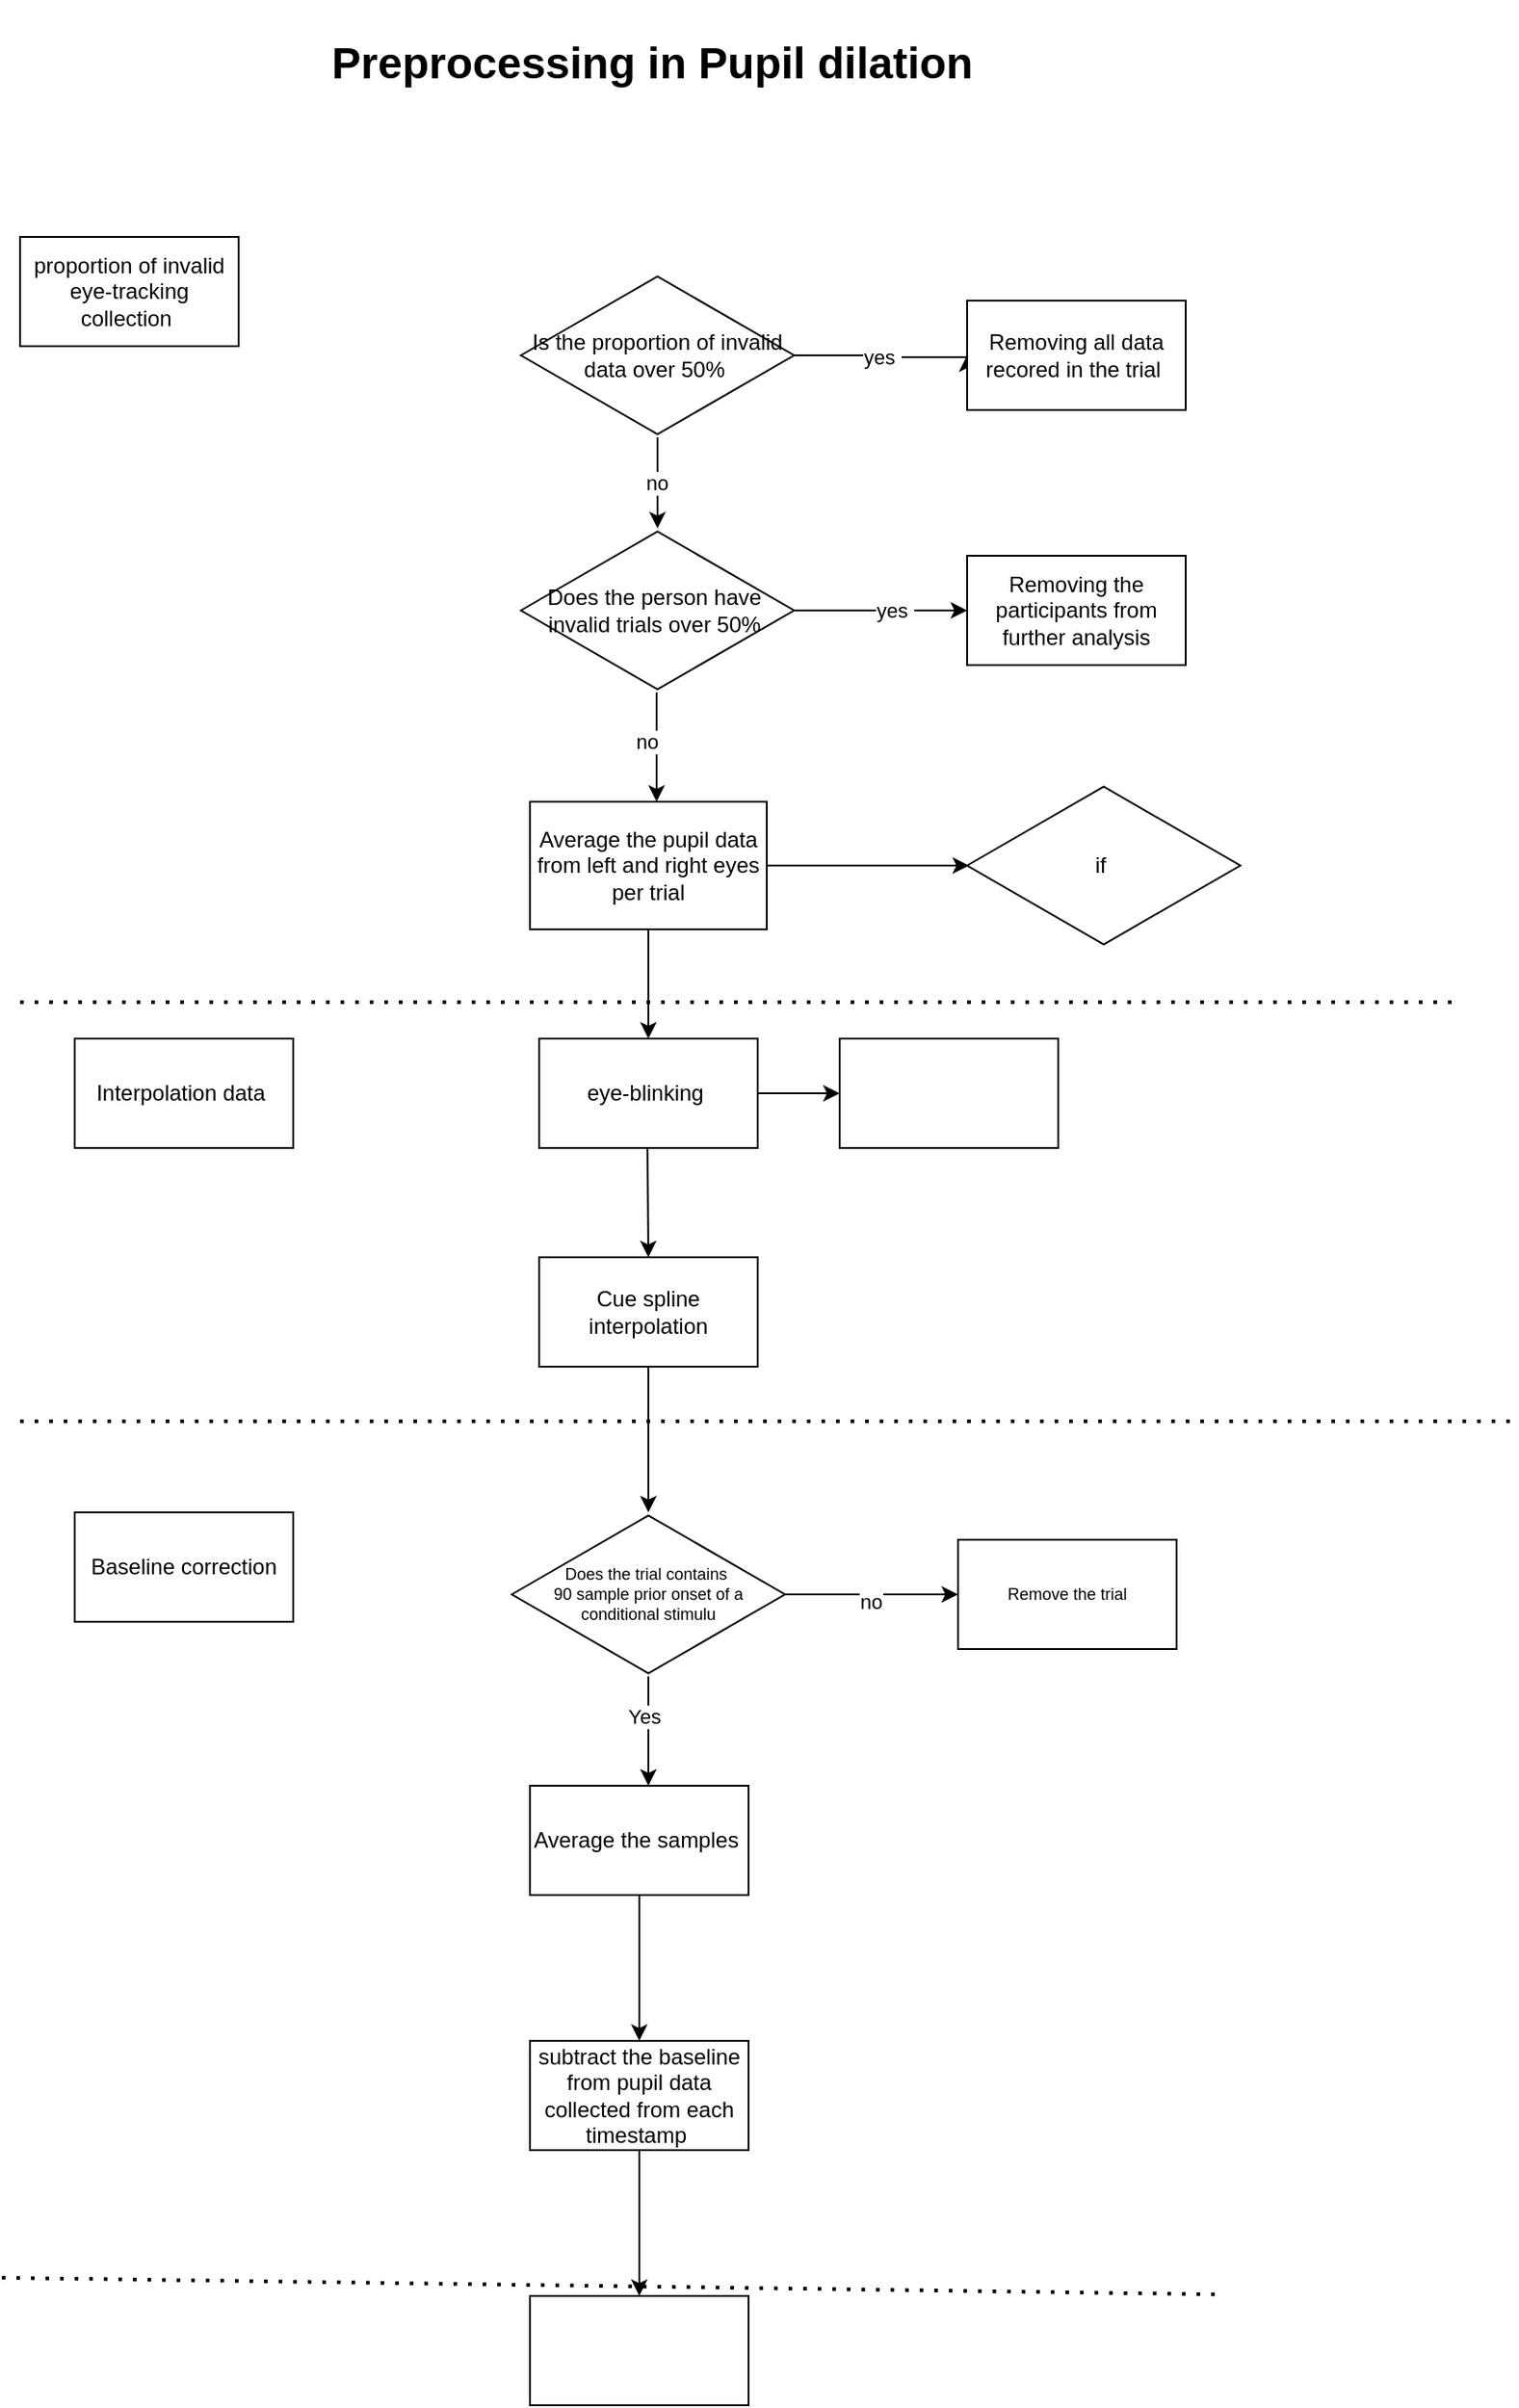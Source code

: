 <mxfile version="21.2.4" type="github">
  <diagram name="第 1 页" id="VAMxYnleN22QML6oUBr0">
    <mxGraphModel dx="2021" dy="766" grid="1" gridSize="10" guides="1" tooltips="1" connect="1" arrows="1" fold="1" page="1" pageScale="1" pageWidth="827" pageHeight="1169" math="0" shadow="0">
      <root>
        <mxCell id="0" />
        <mxCell id="1" parent="0" />
        <mxCell id="qU45uo9Rk5HEbrporvGn-14" value="&lt;h1&gt;Preprocessing in Pupil dilation&amp;nbsp;&lt;/h1&gt;" style="text;html=1;align=center;verticalAlign=middle;resizable=0;points=[];autosize=1;strokeColor=none;fillColor=none;" parent="1" vertex="1">
          <mxGeometry x="160" y="310" width="380" height="70" as="geometry" />
        </mxCell>
        <mxCell id="BT4phYu5JlUOmxXtcWHX-3" value="proportion of invalid eye-tracking collection&amp;nbsp;" style="rounded=0;whiteSpace=wrap;html=1;" vertex="1" parent="1">
          <mxGeometry y="440" width="120" height="60" as="geometry" />
        </mxCell>
        <mxCell id="BT4phYu5JlUOmxXtcWHX-7" value="yes&amp;nbsp;" style="edgeStyle=orthogonalEdgeStyle;rounded=0;orthogonalLoop=1;jettySize=auto;html=1;" edge="1" parent="1" source="BT4phYu5JlUOmxXtcWHX-5">
          <mxGeometry relative="1" as="geometry">
            <mxPoint x="520" y="505" as="targetPoint" />
            <Array as="points">
              <mxPoint x="473" y="505" />
              <mxPoint x="473" y="506" />
            </Array>
          </mxGeometry>
        </mxCell>
        <mxCell id="BT4phYu5JlUOmxXtcWHX-9" value="no&amp;nbsp;" style="edgeStyle=orthogonalEdgeStyle;rounded=0;orthogonalLoop=1;jettySize=auto;html=1;" edge="1" parent="1" source="BT4phYu5JlUOmxXtcWHX-5">
          <mxGeometry relative="1" as="geometry">
            <mxPoint x="350" y="600" as="targetPoint" />
          </mxGeometry>
        </mxCell>
        <mxCell id="BT4phYu5JlUOmxXtcWHX-5" value="Is the proportion of invalid data over 50%&amp;nbsp;" style="html=1;whiteSpace=wrap;aspect=fixed;shape=isoRectangle;" vertex="1" parent="1">
          <mxGeometry x="275" y="460" width="150" height="90" as="geometry" />
        </mxCell>
        <mxCell id="BT4phYu5JlUOmxXtcWHX-8" value="Removing all data recored in the trial&amp;nbsp;" style="rounded=0;whiteSpace=wrap;html=1;" vertex="1" parent="1">
          <mxGeometry x="520" y="475" width="120" height="60" as="geometry" />
        </mxCell>
        <mxCell id="BT4phYu5JlUOmxXtcWHX-12" value="" style="endArrow=none;dashed=1;html=1;dashPattern=1 3;strokeWidth=2;rounded=0;" edge="1" parent="1">
          <mxGeometry width="50" height="50" relative="1" as="geometry">
            <mxPoint y="860" as="sourcePoint" />
            <mxPoint x="790" y="860" as="targetPoint" />
          </mxGeometry>
        </mxCell>
        <mxCell id="BT4phYu5JlUOmxXtcWHX-19" value="yes&amp;nbsp;" style="edgeStyle=orthogonalEdgeStyle;rounded=0;orthogonalLoop=1;jettySize=auto;html=1;entryX=0;entryY=0.5;entryDx=0;entryDy=0;" edge="1" parent="1" source="BT4phYu5JlUOmxXtcWHX-16" target="BT4phYu5JlUOmxXtcWHX-18">
          <mxGeometry x="0.158" relative="1" as="geometry">
            <mxPoint as="offset" />
          </mxGeometry>
        </mxCell>
        <mxCell id="BT4phYu5JlUOmxXtcWHX-24" style="edgeStyle=orthogonalEdgeStyle;rounded=0;orthogonalLoop=1;jettySize=auto;html=1;" edge="1" parent="1">
          <mxGeometry relative="1" as="geometry">
            <mxPoint x="349.5" y="750" as="targetPoint" />
            <mxPoint x="349.5" y="690" as="sourcePoint" />
          </mxGeometry>
        </mxCell>
        <mxCell id="BT4phYu5JlUOmxXtcWHX-25" value="no" style="edgeLabel;html=1;align=center;verticalAlign=middle;resizable=0;points=[];" vertex="1" connectable="0" parent="BT4phYu5JlUOmxXtcWHX-24">
          <mxGeometry x="-0.01" y="-3" relative="1" as="geometry">
            <mxPoint x="-3" y="-3" as="offset" />
          </mxGeometry>
        </mxCell>
        <mxCell id="BT4phYu5JlUOmxXtcWHX-18" value="Removing the participants from further analysis" style="rounded=0;whiteSpace=wrap;html=1;" vertex="1" parent="1">
          <mxGeometry x="520" y="615" width="120" height="60" as="geometry" />
        </mxCell>
        <mxCell id="BT4phYu5JlUOmxXtcWHX-29" value="" style="edgeStyle=orthogonalEdgeStyle;rounded=0;orthogonalLoop=1;jettySize=auto;html=1;" edge="1" parent="1" source="BT4phYu5JlUOmxXtcWHX-22" target="BT4phYu5JlUOmxXtcWHX-28">
          <mxGeometry relative="1" as="geometry" />
        </mxCell>
        <mxCell id="BT4phYu5JlUOmxXtcWHX-37" style="edgeStyle=orthogonalEdgeStyle;rounded=0;orthogonalLoop=1;jettySize=auto;html=1;entryX=0.007;entryY=0.5;entryDx=0;entryDy=0;entryPerimeter=0;" edge="1" parent="1" source="BT4phYu5JlUOmxXtcWHX-22" target="BT4phYu5JlUOmxXtcWHX-36">
          <mxGeometry relative="1" as="geometry" />
        </mxCell>
        <mxCell id="BT4phYu5JlUOmxXtcWHX-22" value="Average the pupil data from left and right eyes per trial" style="rounded=0;whiteSpace=wrap;html=1;" vertex="1" parent="1">
          <mxGeometry x="280" y="750" width="130" height="70" as="geometry" />
        </mxCell>
        <mxCell id="BT4phYu5JlUOmxXtcWHX-16" value="Does the person have&amp;nbsp; invalid trials over 50%&amp;nbsp;" style="html=1;whiteSpace=wrap;aspect=fixed;shape=isoRectangle;" vertex="1" parent="1">
          <mxGeometry x="275" y="600" width="150" height="90" as="geometry" />
        </mxCell>
        <mxCell id="BT4phYu5JlUOmxXtcWHX-38" value="" style="edgeStyle=orthogonalEdgeStyle;rounded=0;orthogonalLoop=1;jettySize=auto;html=1;" edge="1" parent="1" source="BT4phYu5JlUOmxXtcWHX-28" target="BT4phYu5JlUOmxXtcWHX-33">
          <mxGeometry relative="1" as="geometry" />
        </mxCell>
        <mxCell id="BT4phYu5JlUOmxXtcWHX-28" value="eye-blinking&amp;nbsp;" style="rounded=0;whiteSpace=wrap;html=1;" vertex="1" parent="1">
          <mxGeometry x="285" y="880" width="120" height="60" as="geometry" />
        </mxCell>
        <mxCell id="BT4phYu5JlUOmxXtcWHX-30" value="Interpolation data&amp;nbsp;" style="rounded=0;whiteSpace=wrap;html=1;" vertex="1" parent="1">
          <mxGeometry x="30" y="880" width="120" height="60" as="geometry" />
        </mxCell>
        <mxCell id="BT4phYu5JlUOmxXtcWHX-32" value="" style="endArrow=classic;html=1;rounded=0;" edge="1" parent="1">
          <mxGeometry width="50" height="50" relative="1" as="geometry">
            <mxPoint x="344.5" y="940" as="sourcePoint" />
            <mxPoint x="345" y="1000" as="targetPoint" />
          </mxGeometry>
        </mxCell>
        <mxCell id="BT4phYu5JlUOmxXtcWHX-33" value="" style="rounded=0;whiteSpace=wrap;html=1;" vertex="1" parent="1">
          <mxGeometry x="450" y="880" width="120" height="60" as="geometry" />
        </mxCell>
        <mxCell id="BT4phYu5JlUOmxXtcWHX-36" value="if&amp;nbsp;" style="html=1;whiteSpace=wrap;aspect=fixed;shape=isoRectangle;" vertex="1" parent="1">
          <mxGeometry x="520" y="740" width="150" height="90" as="geometry" />
        </mxCell>
        <mxCell id="BT4phYu5JlUOmxXtcWHX-41" value="" style="edgeStyle=orthogonalEdgeStyle;rounded=0;orthogonalLoop=1;jettySize=auto;html=1;" edge="1" parent="1" source="BT4phYu5JlUOmxXtcWHX-39">
          <mxGeometry relative="1" as="geometry">
            <mxPoint x="345" y="1140" as="targetPoint" />
          </mxGeometry>
        </mxCell>
        <mxCell id="BT4phYu5JlUOmxXtcWHX-39" value="Cue spline interpolation" style="rounded=0;whiteSpace=wrap;html=1;" vertex="1" parent="1">
          <mxGeometry x="285" y="1000" width="120" height="60" as="geometry" />
        </mxCell>
        <mxCell id="BT4phYu5JlUOmxXtcWHX-44" value="Baseline correction" style="whiteSpace=wrap;html=1;" vertex="1" parent="1">
          <mxGeometry x="30" y="1140" width="120" height="60" as="geometry" />
        </mxCell>
        <mxCell id="BT4phYu5JlUOmxXtcWHX-46" style="edgeStyle=orthogonalEdgeStyle;rounded=0;orthogonalLoop=1;jettySize=auto;html=1;" edge="1" parent="1" source="BT4phYu5JlUOmxXtcWHX-45">
          <mxGeometry relative="1" as="geometry">
            <mxPoint x="345" y="1290" as="targetPoint" />
          </mxGeometry>
        </mxCell>
        <mxCell id="BT4phYu5JlUOmxXtcWHX-50" value="Yes&amp;nbsp;" style="edgeLabel;html=1;align=center;verticalAlign=middle;resizable=0;points=[];" vertex="1" connectable="0" parent="BT4phYu5JlUOmxXtcWHX-46">
          <mxGeometry x="-0.273" y="-1" relative="1" as="geometry">
            <mxPoint as="offset" />
          </mxGeometry>
        </mxCell>
        <mxCell id="BT4phYu5JlUOmxXtcWHX-48" value="" style="edgeStyle=orthogonalEdgeStyle;rounded=0;orthogonalLoop=1;jettySize=auto;html=1;" edge="1" parent="1" source="BT4phYu5JlUOmxXtcWHX-45" target="BT4phYu5JlUOmxXtcWHX-47">
          <mxGeometry relative="1" as="geometry" />
        </mxCell>
        <mxCell id="BT4phYu5JlUOmxXtcWHX-49" value="no" style="edgeLabel;html=1;align=center;verticalAlign=middle;resizable=0;points=[];" vertex="1" connectable="0" parent="BT4phYu5JlUOmxXtcWHX-48">
          <mxGeometry x="-0.011" y="-4" relative="1" as="geometry">
            <mxPoint as="offset" />
          </mxGeometry>
        </mxCell>
        <mxCell id="BT4phYu5JlUOmxXtcWHX-45" value="Does the trial contains&amp;nbsp;&lt;br style=&quot;font-size: 9px;&quot;&gt;90 sample prior onset of a conditional stimulu" style="html=1;whiteSpace=wrap;aspect=fixed;shape=isoRectangle;fontSize=9;" vertex="1" parent="1">
          <mxGeometry x="270" y="1140" width="150" height="90" as="geometry" />
        </mxCell>
        <mxCell id="BT4phYu5JlUOmxXtcWHX-47" value="Remove the trial" style="whiteSpace=wrap;html=1;fontSize=9;" vertex="1" parent="1">
          <mxGeometry x="515" y="1155" width="120" height="60" as="geometry" />
        </mxCell>
        <mxCell id="BT4phYu5JlUOmxXtcWHX-54" value="" style="edgeStyle=orthogonalEdgeStyle;rounded=0;orthogonalLoop=1;jettySize=auto;html=1;" edge="1" parent="1" source="BT4phYu5JlUOmxXtcWHX-52" target="BT4phYu5JlUOmxXtcWHX-53">
          <mxGeometry relative="1" as="geometry" />
        </mxCell>
        <mxCell id="BT4phYu5JlUOmxXtcWHX-52" value="Average the samples&amp;nbsp;" style="whiteSpace=wrap;html=1;" vertex="1" parent="1">
          <mxGeometry x="280" y="1290" width="120" height="60" as="geometry" />
        </mxCell>
        <mxCell id="BT4phYu5JlUOmxXtcWHX-57" value="" style="edgeStyle=orthogonalEdgeStyle;rounded=0;orthogonalLoop=1;jettySize=auto;html=1;" edge="1" parent="1" source="BT4phYu5JlUOmxXtcWHX-53" target="BT4phYu5JlUOmxXtcWHX-56">
          <mxGeometry relative="1" as="geometry" />
        </mxCell>
        <mxCell id="BT4phYu5JlUOmxXtcWHX-53" value="subtract the baseline from pupil data collected from each timestamp&amp;nbsp;" style="whiteSpace=wrap;html=1;" vertex="1" parent="1">
          <mxGeometry x="280" y="1430" width="120" height="60" as="geometry" />
        </mxCell>
        <mxCell id="BT4phYu5JlUOmxXtcWHX-55" value="" style="endArrow=none;dashed=1;html=1;dashPattern=1 3;strokeWidth=2;rounded=0;" edge="1" parent="1">
          <mxGeometry width="50" height="50" relative="1" as="geometry">
            <mxPoint y="1090" as="sourcePoint" />
            <mxPoint x="820" y="1090" as="targetPoint" />
          </mxGeometry>
        </mxCell>
        <mxCell id="BT4phYu5JlUOmxXtcWHX-56" value="" style="whiteSpace=wrap;html=1;" vertex="1" parent="1">
          <mxGeometry x="280" y="1570" width="120" height="60" as="geometry" />
        </mxCell>
        <mxCell id="BT4phYu5JlUOmxXtcWHX-60" value="" style="endArrow=none;dashed=1;html=1;dashPattern=1 3;strokeWidth=2;rounded=0;" edge="1" parent="1">
          <mxGeometry width="50" height="50" relative="1" as="geometry">
            <mxPoint x="-10" y="1560" as="sourcePoint" />
            <mxPoint x="660" y="1569.178" as="targetPoint" />
          </mxGeometry>
        </mxCell>
      </root>
    </mxGraphModel>
  </diagram>
</mxfile>
